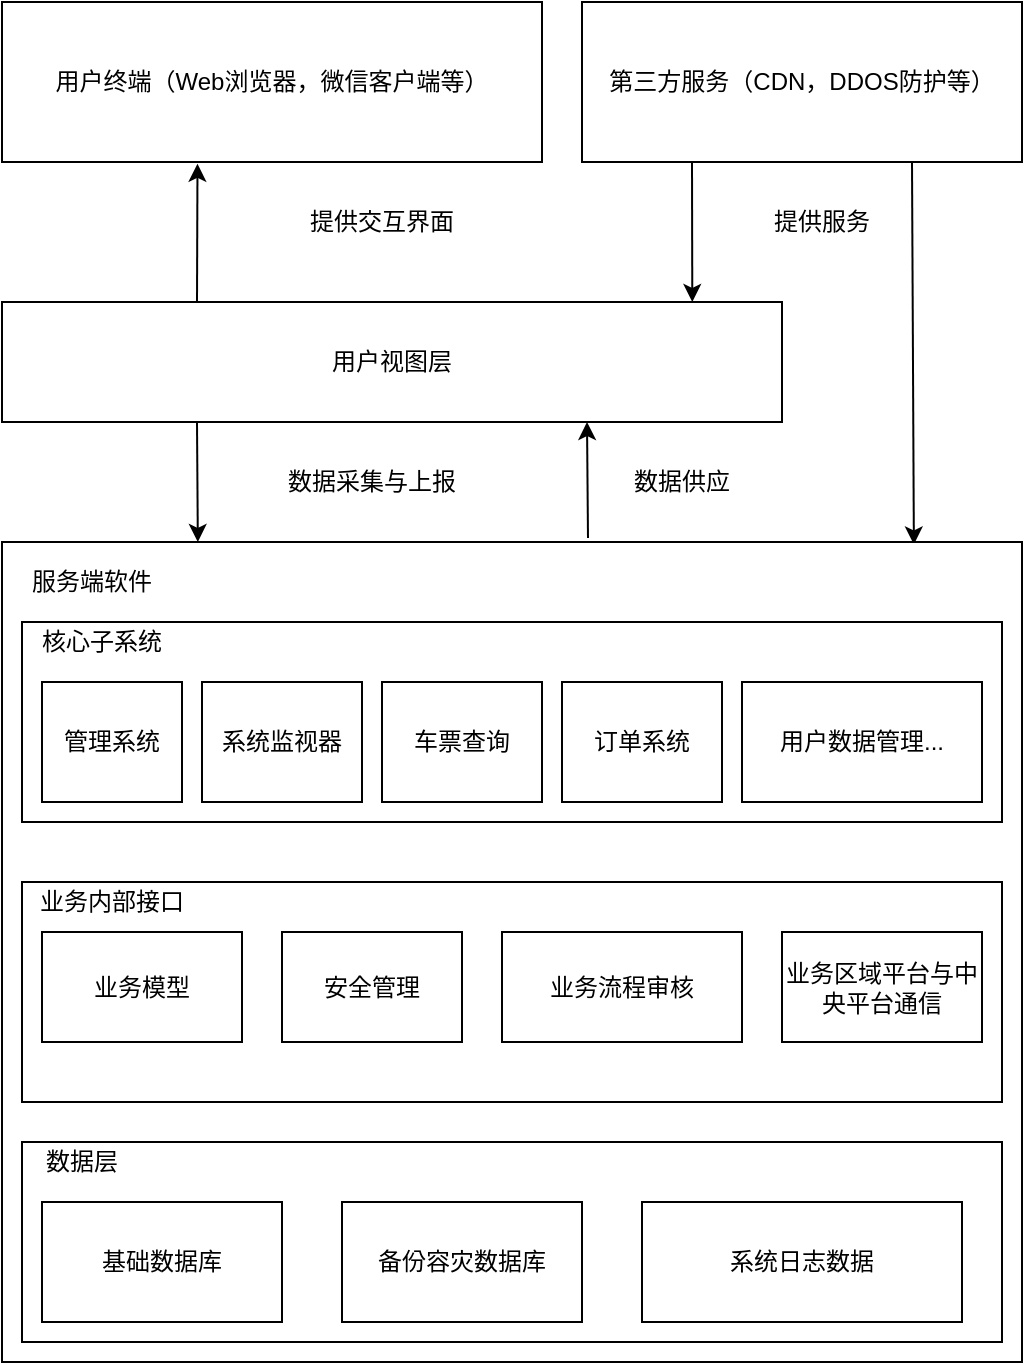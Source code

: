 <mxfile version="13.6.5">
    <diagram id="pvunsxDClMfRNWyQfV9-" name="第 1 页">
        <mxGraphModel dx="245" dy="192" grid="1" gridSize="10" guides="1" tooltips="1" connect="1" arrows="1" fold="1" page="1" pageScale="1" pageWidth="827" pageHeight="1169" math="0" shadow="0">
            <root>
                <mxCell id="0"/>
                <mxCell id="1" parent="0"/>
                <mxCell id="2" value="用户终端（Web浏览器，微信客户端等）" style="rounded=0;whiteSpace=wrap;html=1;" vertex="1" parent="1">
                    <mxGeometry x="130" y="80" width="270" height="80" as="geometry"/>
                </mxCell>
                <mxCell id="43" style="edgeStyle=none;rounded=0;orthogonalLoop=1;jettySize=auto;html=1;exitX=0.25;exitY=1;exitDx=0;exitDy=0;entryX=0.885;entryY=0;entryDx=0;entryDy=0;entryPerimeter=0;" edge="1" parent="1" source="3" target="16">
                    <mxGeometry relative="1" as="geometry"/>
                </mxCell>
                <mxCell id="45" style="edgeStyle=none;rounded=0;orthogonalLoop=1;jettySize=auto;html=1;exitX=0.75;exitY=1;exitDx=0;exitDy=0;entryX=0.894;entryY=0.003;entryDx=0;entryDy=0;entryPerimeter=0;" edge="1" parent="1" source="3" target="9">
                    <mxGeometry relative="1" as="geometry"/>
                </mxCell>
                <mxCell id="3" value="第三方服务（CDN，DDOS防护等）" style="rounded=0;whiteSpace=wrap;html=1;" vertex="1" parent="1">
                    <mxGeometry x="420" y="80" width="220" height="80" as="geometry"/>
                </mxCell>
                <mxCell id="44" style="edgeStyle=none;rounded=0;orthogonalLoop=1;jettySize=auto;html=1;entryX=0.75;entryY=1;entryDx=0;entryDy=0;" edge="1" parent="1" target="16">
                    <mxGeometry relative="1" as="geometry">
                        <mxPoint x="423" y="348" as="sourcePoint"/>
                    </mxGeometry>
                </mxCell>
                <mxCell id="9" value="" style="rounded=0;whiteSpace=wrap;html=1;" vertex="1" parent="1">
                    <mxGeometry x="130" y="350" width="510" height="410" as="geometry"/>
                </mxCell>
                <mxCell id="10" value="服务端软件" style="text;html=1;strokeColor=none;fillColor=none;align=center;verticalAlign=middle;whiteSpace=wrap;rounded=0;" vertex="1" parent="1">
                    <mxGeometry x="140" y="360" width="70" height="20" as="geometry"/>
                </mxCell>
                <mxCell id="11" value="" style="rounded=0;whiteSpace=wrap;html=1;" vertex="1" parent="1">
                    <mxGeometry x="140" y="390" width="490" height="100" as="geometry"/>
                </mxCell>
                <mxCell id="12" value="核心子系统" style="text;html=1;strokeColor=none;fillColor=none;align=center;verticalAlign=middle;whiteSpace=wrap;rounded=0;" vertex="1" parent="1">
                    <mxGeometry x="145" y="390" width="70" height="20" as="geometry"/>
                </mxCell>
                <mxCell id="13" value="管理系统" style="rounded=0;whiteSpace=wrap;html=1;" vertex="1" parent="1">
                    <mxGeometry x="150" y="420" width="70" height="60" as="geometry"/>
                </mxCell>
                <mxCell id="14" value="系统监视器" style="rounded=0;whiteSpace=wrap;html=1;" vertex="1" parent="1">
                    <mxGeometry x="230" y="420" width="80" height="60" as="geometry"/>
                </mxCell>
                <mxCell id="15" value="车票查询" style="rounded=0;whiteSpace=wrap;html=1;" vertex="1" parent="1">
                    <mxGeometry x="320" y="420" width="80" height="60" as="geometry"/>
                </mxCell>
                <mxCell id="41" style="edgeStyle=none;rounded=0;orthogonalLoop=1;jettySize=auto;html=1;exitX=0.25;exitY=0;exitDx=0;exitDy=0;entryX=0.362;entryY=1.011;entryDx=0;entryDy=0;entryPerimeter=0;" edge="1" parent="1" source="16" target="2">
                    <mxGeometry relative="1" as="geometry"/>
                </mxCell>
                <mxCell id="42" style="edgeStyle=none;rounded=0;orthogonalLoop=1;jettySize=auto;html=1;exitX=0.25;exitY=1;exitDx=0;exitDy=0;entryX=0.192;entryY=0;entryDx=0;entryDy=0;entryPerimeter=0;" edge="1" parent="1" source="16" target="9">
                    <mxGeometry relative="1" as="geometry"/>
                </mxCell>
                <mxCell id="16" value="用户视图层" style="rounded=0;whiteSpace=wrap;html=1;" vertex="1" parent="1">
                    <mxGeometry x="130" y="230" width="390" height="60" as="geometry"/>
                </mxCell>
                <mxCell id="20" value="提供服务" style="text;html=1;strokeColor=none;fillColor=none;align=center;verticalAlign=middle;whiteSpace=wrap;rounded=0;" vertex="1" parent="1">
                    <mxGeometry x="500" y="180" width="80" height="20" as="geometry"/>
                </mxCell>
                <mxCell id="21" value="提供交互界面" style="text;html=1;strokeColor=none;fillColor=none;align=center;verticalAlign=middle;whiteSpace=wrap;rounded=0;" vertex="1" parent="1">
                    <mxGeometry x="270" y="180" width="100" height="20" as="geometry"/>
                </mxCell>
                <mxCell id="23" value="数据采集与上报" style="text;html=1;strokeColor=none;fillColor=none;align=center;verticalAlign=middle;whiteSpace=wrap;rounded=0;" vertex="1" parent="1">
                    <mxGeometry x="270" y="310" width="90" height="20" as="geometry"/>
                </mxCell>
                <mxCell id="25" value="数据供应" style="text;html=1;strokeColor=none;fillColor=none;align=center;verticalAlign=middle;whiteSpace=wrap;rounded=0;" vertex="1" parent="1">
                    <mxGeometry x="440" y="310" width="60" height="20" as="geometry"/>
                </mxCell>
                <mxCell id="26" value="订单系统" style="rounded=0;whiteSpace=wrap;html=1;" vertex="1" parent="1">
                    <mxGeometry x="410" y="420" width="80" height="60" as="geometry"/>
                </mxCell>
                <mxCell id="27" value="用户数据管理..." style="rounded=0;whiteSpace=wrap;html=1;" vertex="1" parent="1">
                    <mxGeometry x="500" y="420" width="120" height="60" as="geometry"/>
                </mxCell>
                <mxCell id="28" value="" style="rounded=0;whiteSpace=wrap;html=1;" vertex="1" parent="1">
                    <mxGeometry x="140" y="520" width="490" height="110" as="geometry"/>
                </mxCell>
                <mxCell id="29" value="业务内部接口" style="text;html=1;strokeColor=none;fillColor=none;align=center;verticalAlign=middle;whiteSpace=wrap;rounded=0;" vertex="1" parent="1">
                    <mxGeometry x="145" y="520" width="80" height="20" as="geometry"/>
                </mxCell>
                <mxCell id="30" value="业务模型" style="rounded=0;whiteSpace=wrap;html=1;" vertex="1" parent="1">
                    <mxGeometry x="150" y="545" width="100" height="55" as="geometry"/>
                </mxCell>
                <mxCell id="31" value="安全管理" style="rounded=0;whiteSpace=wrap;html=1;" vertex="1" parent="1">
                    <mxGeometry x="270" y="545" width="90" height="55" as="geometry"/>
                </mxCell>
                <mxCell id="32" value="业务流程审核" style="rounded=0;whiteSpace=wrap;html=1;" vertex="1" parent="1">
                    <mxGeometry x="380" y="545" width="120" height="55" as="geometry"/>
                </mxCell>
                <mxCell id="33" value="业务区域平台与中央平台通信" style="rounded=0;whiteSpace=wrap;html=1;" vertex="1" parent="1">
                    <mxGeometry x="520" y="545" width="100" height="55" as="geometry"/>
                </mxCell>
                <mxCell id="34" value="" style="rounded=0;whiteSpace=wrap;html=1;" vertex="1" parent="1">
                    <mxGeometry x="140" y="650" width="490" height="100" as="geometry"/>
                </mxCell>
                <mxCell id="35" value="数据层" style="text;html=1;strokeColor=none;fillColor=none;align=center;verticalAlign=middle;whiteSpace=wrap;rounded=0;" vertex="1" parent="1">
                    <mxGeometry x="145" y="650" width="50" height="20" as="geometry"/>
                </mxCell>
                <mxCell id="36" value="基础数据库" style="rounded=0;whiteSpace=wrap;html=1;" vertex="1" parent="1">
                    <mxGeometry x="150" y="680" width="120" height="60" as="geometry"/>
                </mxCell>
                <mxCell id="37" value="备份容灾数据库" style="rounded=0;whiteSpace=wrap;html=1;" vertex="1" parent="1">
                    <mxGeometry x="300" y="680" width="120" height="60" as="geometry"/>
                </mxCell>
                <mxCell id="38" value="系统日志数据" style="rounded=0;whiteSpace=wrap;html=1;" vertex="1" parent="1">
                    <mxGeometry x="450" y="680" width="160" height="60" as="geometry"/>
                </mxCell>
            </root>
        </mxGraphModel>
    </diagram>
</mxfile>